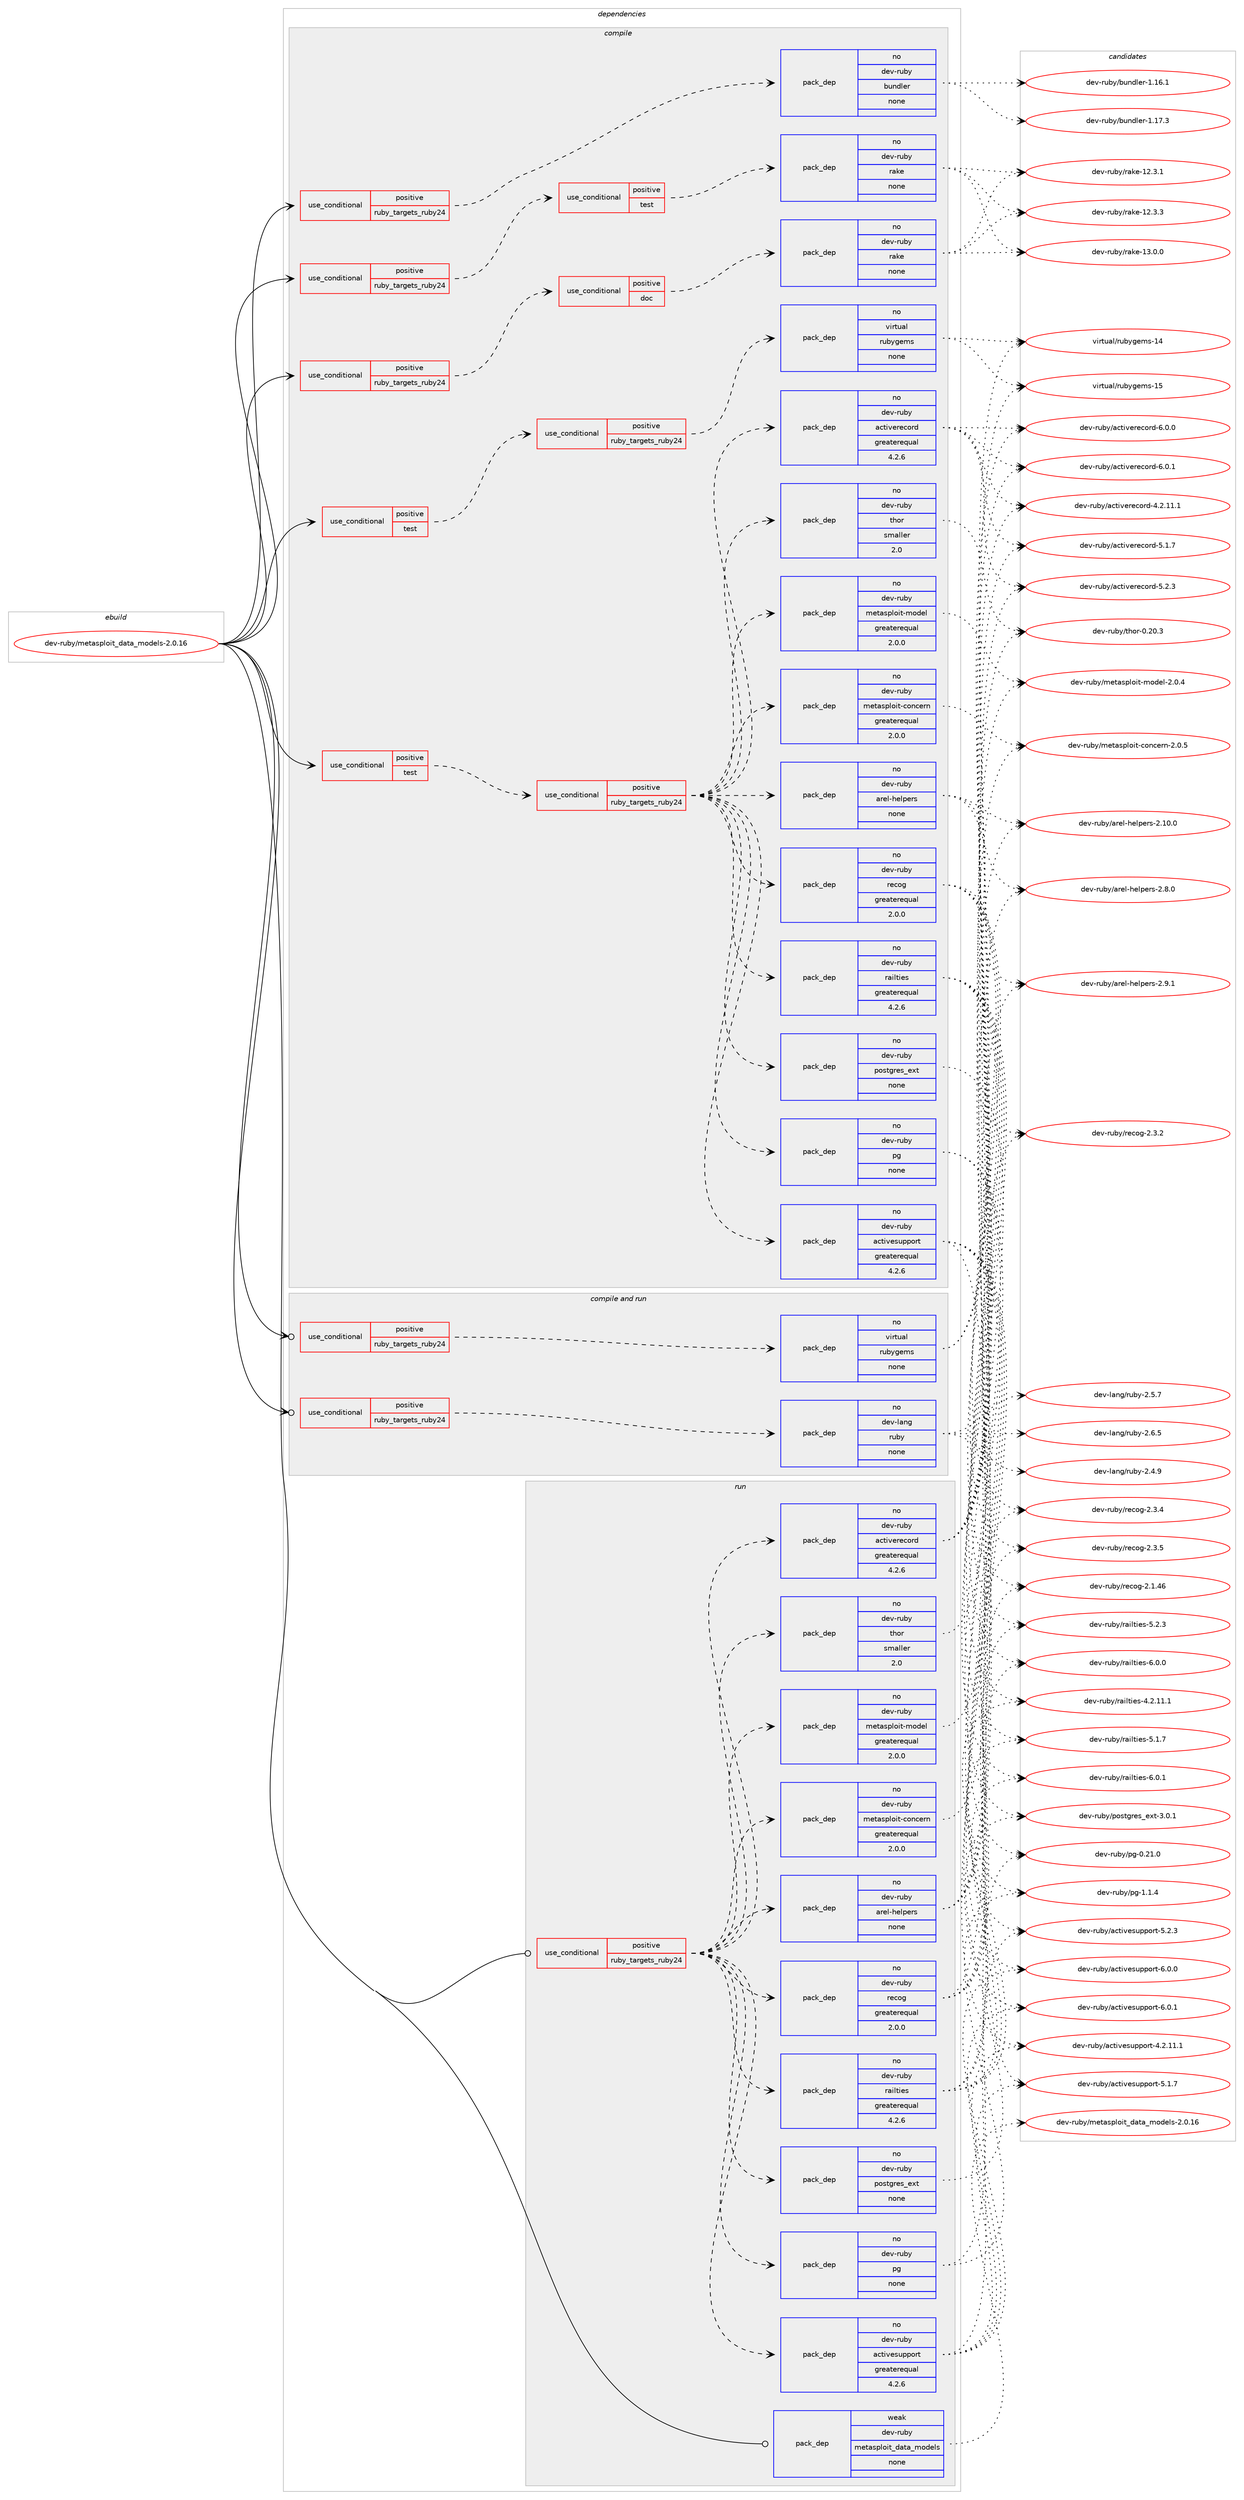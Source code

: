 digraph prolog {

# *************
# Graph options
# *************

newrank=true;
concentrate=true;
compound=true;
graph [rankdir=LR,fontname=Helvetica,fontsize=10,ranksep=1.5];#, ranksep=2.5, nodesep=0.2];
edge  [arrowhead=vee];
node  [fontname=Helvetica,fontsize=10];

# **********
# The ebuild
# **********

subgraph cluster_leftcol {
color=gray;
rank=same;
label=<<i>ebuild</i>>;
id [label="dev-ruby/metasploit_data_models-2.0.16", color=red, width=4, href="../dev-ruby/metasploit_data_models-2.0.16.svg"];
}

# ****************
# The dependencies
# ****************

subgraph cluster_midcol {
color=gray;
label=<<i>dependencies</i>>;
subgraph cluster_compile {
fillcolor="#eeeeee";
style=filled;
label=<<i>compile</i>>;
subgraph cond167473 {
dependency695108 [label=<<TABLE BORDER="0" CELLBORDER="1" CELLSPACING="0" CELLPADDING="4"><TR><TD ROWSPAN="3" CELLPADDING="10">use_conditional</TD></TR><TR><TD>positive</TD></TR><TR><TD>ruby_targets_ruby24</TD></TR></TABLE>>, shape=none, color=red];
subgraph cond167474 {
dependency695109 [label=<<TABLE BORDER="0" CELLBORDER="1" CELLSPACING="0" CELLPADDING="4"><TR><TD ROWSPAN="3" CELLPADDING="10">use_conditional</TD></TR><TR><TD>positive</TD></TR><TR><TD>doc</TD></TR></TABLE>>, shape=none, color=red];
subgraph pack515650 {
dependency695110 [label=<<TABLE BORDER="0" CELLBORDER="1" CELLSPACING="0" CELLPADDING="4" WIDTH="220"><TR><TD ROWSPAN="6" CELLPADDING="30">pack_dep</TD></TR><TR><TD WIDTH="110">no</TD></TR><TR><TD>dev-ruby</TD></TR><TR><TD>rake</TD></TR><TR><TD>none</TD></TR><TR><TD></TD></TR></TABLE>>, shape=none, color=blue];
}
dependency695109:e -> dependency695110:w [weight=20,style="dashed",arrowhead="vee"];
}
dependency695108:e -> dependency695109:w [weight=20,style="dashed",arrowhead="vee"];
}
id:e -> dependency695108:w [weight=20,style="solid",arrowhead="vee"];
subgraph cond167475 {
dependency695111 [label=<<TABLE BORDER="0" CELLBORDER="1" CELLSPACING="0" CELLPADDING="4"><TR><TD ROWSPAN="3" CELLPADDING="10">use_conditional</TD></TR><TR><TD>positive</TD></TR><TR><TD>ruby_targets_ruby24</TD></TR></TABLE>>, shape=none, color=red];
subgraph cond167476 {
dependency695112 [label=<<TABLE BORDER="0" CELLBORDER="1" CELLSPACING="0" CELLPADDING="4"><TR><TD ROWSPAN="3" CELLPADDING="10">use_conditional</TD></TR><TR><TD>positive</TD></TR><TR><TD>test</TD></TR></TABLE>>, shape=none, color=red];
subgraph pack515651 {
dependency695113 [label=<<TABLE BORDER="0" CELLBORDER="1" CELLSPACING="0" CELLPADDING="4" WIDTH="220"><TR><TD ROWSPAN="6" CELLPADDING="30">pack_dep</TD></TR><TR><TD WIDTH="110">no</TD></TR><TR><TD>dev-ruby</TD></TR><TR><TD>rake</TD></TR><TR><TD>none</TD></TR><TR><TD></TD></TR></TABLE>>, shape=none, color=blue];
}
dependency695112:e -> dependency695113:w [weight=20,style="dashed",arrowhead="vee"];
}
dependency695111:e -> dependency695112:w [weight=20,style="dashed",arrowhead="vee"];
}
id:e -> dependency695111:w [weight=20,style="solid",arrowhead="vee"];
subgraph cond167477 {
dependency695114 [label=<<TABLE BORDER="0" CELLBORDER="1" CELLSPACING="0" CELLPADDING="4"><TR><TD ROWSPAN="3" CELLPADDING="10">use_conditional</TD></TR><TR><TD>positive</TD></TR><TR><TD>ruby_targets_ruby24</TD></TR></TABLE>>, shape=none, color=red];
subgraph pack515652 {
dependency695115 [label=<<TABLE BORDER="0" CELLBORDER="1" CELLSPACING="0" CELLPADDING="4" WIDTH="220"><TR><TD ROWSPAN="6" CELLPADDING="30">pack_dep</TD></TR><TR><TD WIDTH="110">no</TD></TR><TR><TD>dev-ruby</TD></TR><TR><TD>bundler</TD></TR><TR><TD>none</TD></TR><TR><TD></TD></TR></TABLE>>, shape=none, color=blue];
}
dependency695114:e -> dependency695115:w [weight=20,style="dashed",arrowhead="vee"];
}
id:e -> dependency695114:w [weight=20,style="solid",arrowhead="vee"];
subgraph cond167478 {
dependency695116 [label=<<TABLE BORDER="0" CELLBORDER="1" CELLSPACING="0" CELLPADDING="4"><TR><TD ROWSPAN="3" CELLPADDING="10">use_conditional</TD></TR><TR><TD>positive</TD></TR><TR><TD>test</TD></TR></TABLE>>, shape=none, color=red];
subgraph cond167479 {
dependency695117 [label=<<TABLE BORDER="0" CELLBORDER="1" CELLSPACING="0" CELLPADDING="4"><TR><TD ROWSPAN="3" CELLPADDING="10">use_conditional</TD></TR><TR><TD>positive</TD></TR><TR><TD>ruby_targets_ruby24</TD></TR></TABLE>>, shape=none, color=red];
subgraph pack515653 {
dependency695118 [label=<<TABLE BORDER="0" CELLBORDER="1" CELLSPACING="0" CELLPADDING="4" WIDTH="220"><TR><TD ROWSPAN="6" CELLPADDING="30">pack_dep</TD></TR><TR><TD WIDTH="110">no</TD></TR><TR><TD>dev-ruby</TD></TR><TR><TD>activerecord</TD></TR><TR><TD>greaterequal</TD></TR><TR><TD>4.2.6</TD></TR></TABLE>>, shape=none, color=blue];
}
dependency695117:e -> dependency695118:w [weight=20,style="dashed",arrowhead="vee"];
subgraph pack515654 {
dependency695119 [label=<<TABLE BORDER="0" CELLBORDER="1" CELLSPACING="0" CELLPADDING="4" WIDTH="220"><TR><TD ROWSPAN="6" CELLPADDING="30">pack_dep</TD></TR><TR><TD WIDTH="110">no</TD></TR><TR><TD>dev-ruby</TD></TR><TR><TD>activesupport</TD></TR><TR><TD>greaterequal</TD></TR><TR><TD>4.2.6</TD></TR></TABLE>>, shape=none, color=blue];
}
dependency695117:e -> dependency695119:w [weight=20,style="dashed",arrowhead="vee"];
subgraph pack515655 {
dependency695120 [label=<<TABLE BORDER="0" CELLBORDER="1" CELLSPACING="0" CELLPADDING="4" WIDTH="220"><TR><TD ROWSPAN="6" CELLPADDING="30">pack_dep</TD></TR><TR><TD WIDTH="110">no</TD></TR><TR><TD>dev-ruby</TD></TR><TR><TD>pg</TD></TR><TR><TD>none</TD></TR><TR><TD></TD></TR></TABLE>>, shape=none, color=blue];
}
dependency695117:e -> dependency695120:w [weight=20,style="dashed",arrowhead="vee"];
subgraph pack515656 {
dependency695121 [label=<<TABLE BORDER="0" CELLBORDER="1" CELLSPACING="0" CELLPADDING="4" WIDTH="220"><TR><TD ROWSPAN="6" CELLPADDING="30">pack_dep</TD></TR><TR><TD WIDTH="110">no</TD></TR><TR><TD>dev-ruby</TD></TR><TR><TD>postgres_ext</TD></TR><TR><TD>none</TD></TR><TR><TD></TD></TR></TABLE>>, shape=none, color=blue];
}
dependency695117:e -> dependency695121:w [weight=20,style="dashed",arrowhead="vee"];
subgraph pack515657 {
dependency695122 [label=<<TABLE BORDER="0" CELLBORDER="1" CELLSPACING="0" CELLPADDING="4" WIDTH="220"><TR><TD ROWSPAN="6" CELLPADDING="30">pack_dep</TD></TR><TR><TD WIDTH="110">no</TD></TR><TR><TD>dev-ruby</TD></TR><TR><TD>railties</TD></TR><TR><TD>greaterequal</TD></TR><TR><TD>4.2.6</TD></TR></TABLE>>, shape=none, color=blue];
}
dependency695117:e -> dependency695122:w [weight=20,style="dashed",arrowhead="vee"];
subgraph pack515658 {
dependency695123 [label=<<TABLE BORDER="0" CELLBORDER="1" CELLSPACING="0" CELLPADDING="4" WIDTH="220"><TR><TD ROWSPAN="6" CELLPADDING="30">pack_dep</TD></TR><TR><TD WIDTH="110">no</TD></TR><TR><TD>dev-ruby</TD></TR><TR><TD>recog</TD></TR><TR><TD>greaterequal</TD></TR><TR><TD>2.0.0</TD></TR></TABLE>>, shape=none, color=blue];
}
dependency695117:e -> dependency695123:w [weight=20,style="dashed",arrowhead="vee"];
subgraph pack515659 {
dependency695124 [label=<<TABLE BORDER="0" CELLBORDER="1" CELLSPACING="0" CELLPADDING="4" WIDTH="220"><TR><TD ROWSPAN="6" CELLPADDING="30">pack_dep</TD></TR><TR><TD WIDTH="110">no</TD></TR><TR><TD>dev-ruby</TD></TR><TR><TD>arel-helpers</TD></TR><TR><TD>none</TD></TR><TR><TD></TD></TR></TABLE>>, shape=none, color=blue];
}
dependency695117:e -> dependency695124:w [weight=20,style="dashed",arrowhead="vee"];
subgraph pack515660 {
dependency695125 [label=<<TABLE BORDER="0" CELLBORDER="1" CELLSPACING="0" CELLPADDING="4" WIDTH="220"><TR><TD ROWSPAN="6" CELLPADDING="30">pack_dep</TD></TR><TR><TD WIDTH="110">no</TD></TR><TR><TD>dev-ruby</TD></TR><TR><TD>metasploit-concern</TD></TR><TR><TD>greaterequal</TD></TR><TR><TD>2.0.0</TD></TR></TABLE>>, shape=none, color=blue];
}
dependency695117:e -> dependency695125:w [weight=20,style="dashed",arrowhead="vee"];
subgraph pack515661 {
dependency695126 [label=<<TABLE BORDER="0" CELLBORDER="1" CELLSPACING="0" CELLPADDING="4" WIDTH="220"><TR><TD ROWSPAN="6" CELLPADDING="30">pack_dep</TD></TR><TR><TD WIDTH="110">no</TD></TR><TR><TD>dev-ruby</TD></TR><TR><TD>metasploit-model</TD></TR><TR><TD>greaterequal</TD></TR><TR><TD>2.0.0</TD></TR></TABLE>>, shape=none, color=blue];
}
dependency695117:e -> dependency695126:w [weight=20,style="dashed",arrowhead="vee"];
subgraph pack515662 {
dependency695127 [label=<<TABLE BORDER="0" CELLBORDER="1" CELLSPACING="0" CELLPADDING="4" WIDTH="220"><TR><TD ROWSPAN="6" CELLPADDING="30">pack_dep</TD></TR><TR><TD WIDTH="110">no</TD></TR><TR><TD>dev-ruby</TD></TR><TR><TD>thor</TD></TR><TR><TD>smaller</TD></TR><TR><TD>2.0</TD></TR></TABLE>>, shape=none, color=blue];
}
dependency695117:e -> dependency695127:w [weight=20,style="dashed",arrowhead="vee"];
}
dependency695116:e -> dependency695117:w [weight=20,style="dashed",arrowhead="vee"];
}
id:e -> dependency695116:w [weight=20,style="solid",arrowhead="vee"];
subgraph cond167480 {
dependency695128 [label=<<TABLE BORDER="0" CELLBORDER="1" CELLSPACING="0" CELLPADDING="4"><TR><TD ROWSPAN="3" CELLPADDING="10">use_conditional</TD></TR><TR><TD>positive</TD></TR><TR><TD>test</TD></TR></TABLE>>, shape=none, color=red];
subgraph cond167481 {
dependency695129 [label=<<TABLE BORDER="0" CELLBORDER="1" CELLSPACING="0" CELLPADDING="4"><TR><TD ROWSPAN="3" CELLPADDING="10">use_conditional</TD></TR><TR><TD>positive</TD></TR><TR><TD>ruby_targets_ruby24</TD></TR></TABLE>>, shape=none, color=red];
subgraph pack515663 {
dependency695130 [label=<<TABLE BORDER="0" CELLBORDER="1" CELLSPACING="0" CELLPADDING="4" WIDTH="220"><TR><TD ROWSPAN="6" CELLPADDING="30">pack_dep</TD></TR><TR><TD WIDTH="110">no</TD></TR><TR><TD>virtual</TD></TR><TR><TD>rubygems</TD></TR><TR><TD>none</TD></TR><TR><TD></TD></TR></TABLE>>, shape=none, color=blue];
}
dependency695129:e -> dependency695130:w [weight=20,style="dashed",arrowhead="vee"];
}
dependency695128:e -> dependency695129:w [weight=20,style="dashed",arrowhead="vee"];
}
id:e -> dependency695128:w [weight=20,style="solid",arrowhead="vee"];
}
subgraph cluster_compileandrun {
fillcolor="#eeeeee";
style=filled;
label=<<i>compile and run</i>>;
subgraph cond167482 {
dependency695131 [label=<<TABLE BORDER="0" CELLBORDER="1" CELLSPACING="0" CELLPADDING="4"><TR><TD ROWSPAN="3" CELLPADDING="10">use_conditional</TD></TR><TR><TD>positive</TD></TR><TR><TD>ruby_targets_ruby24</TD></TR></TABLE>>, shape=none, color=red];
subgraph pack515664 {
dependency695132 [label=<<TABLE BORDER="0" CELLBORDER="1" CELLSPACING="0" CELLPADDING="4" WIDTH="220"><TR><TD ROWSPAN="6" CELLPADDING="30">pack_dep</TD></TR><TR><TD WIDTH="110">no</TD></TR><TR><TD>dev-lang</TD></TR><TR><TD>ruby</TD></TR><TR><TD>none</TD></TR><TR><TD></TD></TR></TABLE>>, shape=none, color=blue];
}
dependency695131:e -> dependency695132:w [weight=20,style="dashed",arrowhead="vee"];
}
id:e -> dependency695131:w [weight=20,style="solid",arrowhead="odotvee"];
subgraph cond167483 {
dependency695133 [label=<<TABLE BORDER="0" CELLBORDER="1" CELLSPACING="0" CELLPADDING="4"><TR><TD ROWSPAN="3" CELLPADDING="10">use_conditional</TD></TR><TR><TD>positive</TD></TR><TR><TD>ruby_targets_ruby24</TD></TR></TABLE>>, shape=none, color=red];
subgraph pack515665 {
dependency695134 [label=<<TABLE BORDER="0" CELLBORDER="1" CELLSPACING="0" CELLPADDING="4" WIDTH="220"><TR><TD ROWSPAN="6" CELLPADDING="30">pack_dep</TD></TR><TR><TD WIDTH="110">no</TD></TR><TR><TD>virtual</TD></TR><TR><TD>rubygems</TD></TR><TR><TD>none</TD></TR><TR><TD></TD></TR></TABLE>>, shape=none, color=blue];
}
dependency695133:e -> dependency695134:w [weight=20,style="dashed",arrowhead="vee"];
}
id:e -> dependency695133:w [weight=20,style="solid",arrowhead="odotvee"];
}
subgraph cluster_run {
fillcolor="#eeeeee";
style=filled;
label=<<i>run</i>>;
subgraph cond167484 {
dependency695135 [label=<<TABLE BORDER="0" CELLBORDER="1" CELLSPACING="0" CELLPADDING="4"><TR><TD ROWSPAN="3" CELLPADDING="10">use_conditional</TD></TR><TR><TD>positive</TD></TR><TR><TD>ruby_targets_ruby24</TD></TR></TABLE>>, shape=none, color=red];
subgraph pack515666 {
dependency695136 [label=<<TABLE BORDER="0" CELLBORDER="1" CELLSPACING="0" CELLPADDING="4" WIDTH="220"><TR><TD ROWSPAN="6" CELLPADDING="30">pack_dep</TD></TR><TR><TD WIDTH="110">no</TD></TR><TR><TD>dev-ruby</TD></TR><TR><TD>activerecord</TD></TR><TR><TD>greaterequal</TD></TR><TR><TD>4.2.6</TD></TR></TABLE>>, shape=none, color=blue];
}
dependency695135:e -> dependency695136:w [weight=20,style="dashed",arrowhead="vee"];
subgraph pack515667 {
dependency695137 [label=<<TABLE BORDER="0" CELLBORDER="1" CELLSPACING="0" CELLPADDING="4" WIDTH="220"><TR><TD ROWSPAN="6" CELLPADDING="30">pack_dep</TD></TR><TR><TD WIDTH="110">no</TD></TR><TR><TD>dev-ruby</TD></TR><TR><TD>activesupport</TD></TR><TR><TD>greaterequal</TD></TR><TR><TD>4.2.6</TD></TR></TABLE>>, shape=none, color=blue];
}
dependency695135:e -> dependency695137:w [weight=20,style="dashed",arrowhead="vee"];
subgraph pack515668 {
dependency695138 [label=<<TABLE BORDER="0" CELLBORDER="1" CELLSPACING="0" CELLPADDING="4" WIDTH="220"><TR><TD ROWSPAN="6" CELLPADDING="30">pack_dep</TD></TR><TR><TD WIDTH="110">no</TD></TR><TR><TD>dev-ruby</TD></TR><TR><TD>pg</TD></TR><TR><TD>none</TD></TR><TR><TD></TD></TR></TABLE>>, shape=none, color=blue];
}
dependency695135:e -> dependency695138:w [weight=20,style="dashed",arrowhead="vee"];
subgraph pack515669 {
dependency695139 [label=<<TABLE BORDER="0" CELLBORDER="1" CELLSPACING="0" CELLPADDING="4" WIDTH="220"><TR><TD ROWSPAN="6" CELLPADDING="30">pack_dep</TD></TR><TR><TD WIDTH="110">no</TD></TR><TR><TD>dev-ruby</TD></TR><TR><TD>postgres_ext</TD></TR><TR><TD>none</TD></TR><TR><TD></TD></TR></TABLE>>, shape=none, color=blue];
}
dependency695135:e -> dependency695139:w [weight=20,style="dashed",arrowhead="vee"];
subgraph pack515670 {
dependency695140 [label=<<TABLE BORDER="0" CELLBORDER="1" CELLSPACING="0" CELLPADDING="4" WIDTH="220"><TR><TD ROWSPAN="6" CELLPADDING="30">pack_dep</TD></TR><TR><TD WIDTH="110">no</TD></TR><TR><TD>dev-ruby</TD></TR><TR><TD>railties</TD></TR><TR><TD>greaterequal</TD></TR><TR><TD>4.2.6</TD></TR></TABLE>>, shape=none, color=blue];
}
dependency695135:e -> dependency695140:w [weight=20,style="dashed",arrowhead="vee"];
subgraph pack515671 {
dependency695141 [label=<<TABLE BORDER="0" CELLBORDER="1" CELLSPACING="0" CELLPADDING="4" WIDTH="220"><TR><TD ROWSPAN="6" CELLPADDING="30">pack_dep</TD></TR><TR><TD WIDTH="110">no</TD></TR><TR><TD>dev-ruby</TD></TR><TR><TD>recog</TD></TR><TR><TD>greaterequal</TD></TR><TR><TD>2.0.0</TD></TR></TABLE>>, shape=none, color=blue];
}
dependency695135:e -> dependency695141:w [weight=20,style="dashed",arrowhead="vee"];
subgraph pack515672 {
dependency695142 [label=<<TABLE BORDER="0" CELLBORDER="1" CELLSPACING="0" CELLPADDING="4" WIDTH="220"><TR><TD ROWSPAN="6" CELLPADDING="30">pack_dep</TD></TR><TR><TD WIDTH="110">no</TD></TR><TR><TD>dev-ruby</TD></TR><TR><TD>arel-helpers</TD></TR><TR><TD>none</TD></TR><TR><TD></TD></TR></TABLE>>, shape=none, color=blue];
}
dependency695135:e -> dependency695142:w [weight=20,style="dashed",arrowhead="vee"];
subgraph pack515673 {
dependency695143 [label=<<TABLE BORDER="0" CELLBORDER="1" CELLSPACING="0" CELLPADDING="4" WIDTH="220"><TR><TD ROWSPAN="6" CELLPADDING="30">pack_dep</TD></TR><TR><TD WIDTH="110">no</TD></TR><TR><TD>dev-ruby</TD></TR><TR><TD>metasploit-concern</TD></TR><TR><TD>greaterequal</TD></TR><TR><TD>2.0.0</TD></TR></TABLE>>, shape=none, color=blue];
}
dependency695135:e -> dependency695143:w [weight=20,style="dashed",arrowhead="vee"];
subgraph pack515674 {
dependency695144 [label=<<TABLE BORDER="0" CELLBORDER="1" CELLSPACING="0" CELLPADDING="4" WIDTH="220"><TR><TD ROWSPAN="6" CELLPADDING="30">pack_dep</TD></TR><TR><TD WIDTH="110">no</TD></TR><TR><TD>dev-ruby</TD></TR><TR><TD>metasploit-model</TD></TR><TR><TD>greaterequal</TD></TR><TR><TD>2.0.0</TD></TR></TABLE>>, shape=none, color=blue];
}
dependency695135:e -> dependency695144:w [weight=20,style="dashed",arrowhead="vee"];
subgraph pack515675 {
dependency695145 [label=<<TABLE BORDER="0" CELLBORDER="1" CELLSPACING="0" CELLPADDING="4" WIDTH="220"><TR><TD ROWSPAN="6" CELLPADDING="30">pack_dep</TD></TR><TR><TD WIDTH="110">no</TD></TR><TR><TD>dev-ruby</TD></TR><TR><TD>thor</TD></TR><TR><TD>smaller</TD></TR><TR><TD>2.0</TD></TR></TABLE>>, shape=none, color=blue];
}
dependency695135:e -> dependency695145:w [weight=20,style="dashed",arrowhead="vee"];
}
id:e -> dependency695135:w [weight=20,style="solid",arrowhead="odot"];
subgraph pack515676 {
dependency695146 [label=<<TABLE BORDER="0" CELLBORDER="1" CELLSPACING="0" CELLPADDING="4" WIDTH="220"><TR><TD ROWSPAN="6" CELLPADDING="30">pack_dep</TD></TR><TR><TD WIDTH="110">weak</TD></TR><TR><TD>dev-ruby</TD></TR><TR><TD>metasploit_data_models</TD></TR><TR><TD>none</TD></TR><TR><TD></TD></TR></TABLE>>, shape=none, color=blue];
}
id:e -> dependency695146:w [weight=20,style="solid",arrowhead="odot"];
}
}

# **************
# The candidates
# **************

subgraph cluster_choices {
rank=same;
color=gray;
label=<<i>candidates</i>>;

subgraph choice515650 {
color=black;
nodesep=1;
choice1001011184511411798121471149710710145495046514649 [label="dev-ruby/rake-12.3.1", color=red, width=4,href="../dev-ruby/rake-12.3.1.svg"];
choice1001011184511411798121471149710710145495046514651 [label="dev-ruby/rake-12.3.3", color=red, width=4,href="../dev-ruby/rake-12.3.3.svg"];
choice1001011184511411798121471149710710145495146484648 [label="dev-ruby/rake-13.0.0", color=red, width=4,href="../dev-ruby/rake-13.0.0.svg"];
dependency695110:e -> choice1001011184511411798121471149710710145495046514649:w [style=dotted,weight="100"];
dependency695110:e -> choice1001011184511411798121471149710710145495046514651:w [style=dotted,weight="100"];
dependency695110:e -> choice1001011184511411798121471149710710145495146484648:w [style=dotted,weight="100"];
}
subgraph choice515651 {
color=black;
nodesep=1;
choice1001011184511411798121471149710710145495046514649 [label="dev-ruby/rake-12.3.1", color=red, width=4,href="../dev-ruby/rake-12.3.1.svg"];
choice1001011184511411798121471149710710145495046514651 [label="dev-ruby/rake-12.3.3", color=red, width=4,href="../dev-ruby/rake-12.3.3.svg"];
choice1001011184511411798121471149710710145495146484648 [label="dev-ruby/rake-13.0.0", color=red, width=4,href="../dev-ruby/rake-13.0.0.svg"];
dependency695113:e -> choice1001011184511411798121471149710710145495046514649:w [style=dotted,weight="100"];
dependency695113:e -> choice1001011184511411798121471149710710145495046514651:w [style=dotted,weight="100"];
dependency695113:e -> choice1001011184511411798121471149710710145495146484648:w [style=dotted,weight="100"];
}
subgraph choice515652 {
color=black;
nodesep=1;
choice1001011184511411798121479811711010010810111445494649544649 [label="dev-ruby/bundler-1.16.1", color=red, width=4,href="../dev-ruby/bundler-1.16.1.svg"];
choice1001011184511411798121479811711010010810111445494649554651 [label="dev-ruby/bundler-1.17.3", color=red, width=4,href="../dev-ruby/bundler-1.17.3.svg"];
dependency695115:e -> choice1001011184511411798121479811711010010810111445494649544649:w [style=dotted,weight="100"];
dependency695115:e -> choice1001011184511411798121479811711010010810111445494649554651:w [style=dotted,weight="100"];
}
subgraph choice515653 {
color=black;
nodesep=1;
choice100101118451141179812147979911610511810111410199111114100455246504649494649 [label="dev-ruby/activerecord-4.2.11.1", color=red, width=4,href="../dev-ruby/activerecord-4.2.11.1.svg"];
choice100101118451141179812147979911610511810111410199111114100455346494655 [label="dev-ruby/activerecord-5.1.7", color=red, width=4,href="../dev-ruby/activerecord-5.1.7.svg"];
choice100101118451141179812147979911610511810111410199111114100455346504651 [label="dev-ruby/activerecord-5.2.3", color=red, width=4,href="../dev-ruby/activerecord-5.2.3.svg"];
choice100101118451141179812147979911610511810111410199111114100455446484648 [label="dev-ruby/activerecord-6.0.0", color=red, width=4,href="../dev-ruby/activerecord-6.0.0.svg"];
choice100101118451141179812147979911610511810111410199111114100455446484649 [label="dev-ruby/activerecord-6.0.1", color=red, width=4,href="../dev-ruby/activerecord-6.0.1.svg"];
dependency695118:e -> choice100101118451141179812147979911610511810111410199111114100455246504649494649:w [style=dotted,weight="100"];
dependency695118:e -> choice100101118451141179812147979911610511810111410199111114100455346494655:w [style=dotted,weight="100"];
dependency695118:e -> choice100101118451141179812147979911610511810111410199111114100455346504651:w [style=dotted,weight="100"];
dependency695118:e -> choice100101118451141179812147979911610511810111410199111114100455446484648:w [style=dotted,weight="100"];
dependency695118:e -> choice100101118451141179812147979911610511810111410199111114100455446484649:w [style=dotted,weight="100"];
}
subgraph choice515654 {
color=black;
nodesep=1;
choice1001011184511411798121479799116105118101115117112112111114116455246504649494649 [label="dev-ruby/activesupport-4.2.11.1", color=red, width=4,href="../dev-ruby/activesupport-4.2.11.1.svg"];
choice1001011184511411798121479799116105118101115117112112111114116455346494655 [label="dev-ruby/activesupport-5.1.7", color=red, width=4,href="../dev-ruby/activesupport-5.1.7.svg"];
choice1001011184511411798121479799116105118101115117112112111114116455346504651 [label="dev-ruby/activesupport-5.2.3", color=red, width=4,href="../dev-ruby/activesupport-5.2.3.svg"];
choice1001011184511411798121479799116105118101115117112112111114116455446484648 [label="dev-ruby/activesupport-6.0.0", color=red, width=4,href="../dev-ruby/activesupport-6.0.0.svg"];
choice1001011184511411798121479799116105118101115117112112111114116455446484649 [label="dev-ruby/activesupport-6.0.1", color=red, width=4,href="../dev-ruby/activesupport-6.0.1.svg"];
dependency695119:e -> choice1001011184511411798121479799116105118101115117112112111114116455246504649494649:w [style=dotted,weight="100"];
dependency695119:e -> choice1001011184511411798121479799116105118101115117112112111114116455346494655:w [style=dotted,weight="100"];
dependency695119:e -> choice1001011184511411798121479799116105118101115117112112111114116455346504651:w [style=dotted,weight="100"];
dependency695119:e -> choice1001011184511411798121479799116105118101115117112112111114116455446484648:w [style=dotted,weight="100"];
dependency695119:e -> choice1001011184511411798121479799116105118101115117112112111114116455446484649:w [style=dotted,weight="100"];
}
subgraph choice515655 {
color=black;
nodesep=1;
choice10010111845114117981214711210345484650494648 [label="dev-ruby/pg-0.21.0", color=red, width=4,href="../dev-ruby/pg-0.21.0.svg"];
choice100101118451141179812147112103454946494652 [label="dev-ruby/pg-1.1.4", color=red, width=4,href="../dev-ruby/pg-1.1.4.svg"];
dependency695120:e -> choice10010111845114117981214711210345484650494648:w [style=dotted,weight="100"];
dependency695120:e -> choice100101118451141179812147112103454946494652:w [style=dotted,weight="100"];
}
subgraph choice515656 {
color=black;
nodesep=1;
choice10010111845114117981214711211111511610311410111595101120116455146484649 [label="dev-ruby/postgres_ext-3.0.1", color=red, width=4,href="../dev-ruby/postgres_ext-3.0.1.svg"];
dependency695121:e -> choice10010111845114117981214711211111511610311410111595101120116455146484649:w [style=dotted,weight="100"];
}
subgraph choice515657 {
color=black;
nodesep=1;
choice10010111845114117981214711497105108116105101115455246504649494649 [label="dev-ruby/railties-4.2.11.1", color=red, width=4,href="../dev-ruby/railties-4.2.11.1.svg"];
choice10010111845114117981214711497105108116105101115455346494655 [label="dev-ruby/railties-5.1.7", color=red, width=4,href="../dev-ruby/railties-5.1.7.svg"];
choice10010111845114117981214711497105108116105101115455346504651 [label="dev-ruby/railties-5.2.3", color=red, width=4,href="../dev-ruby/railties-5.2.3.svg"];
choice10010111845114117981214711497105108116105101115455446484648 [label="dev-ruby/railties-6.0.0", color=red, width=4,href="../dev-ruby/railties-6.0.0.svg"];
choice10010111845114117981214711497105108116105101115455446484649 [label="dev-ruby/railties-6.0.1", color=red, width=4,href="../dev-ruby/railties-6.0.1.svg"];
dependency695122:e -> choice10010111845114117981214711497105108116105101115455246504649494649:w [style=dotted,weight="100"];
dependency695122:e -> choice10010111845114117981214711497105108116105101115455346494655:w [style=dotted,weight="100"];
dependency695122:e -> choice10010111845114117981214711497105108116105101115455346504651:w [style=dotted,weight="100"];
dependency695122:e -> choice10010111845114117981214711497105108116105101115455446484648:w [style=dotted,weight="100"];
dependency695122:e -> choice10010111845114117981214711497105108116105101115455446484649:w [style=dotted,weight="100"];
}
subgraph choice515658 {
color=black;
nodesep=1;
choice1001011184511411798121471141019911110345504649465254 [label="dev-ruby/recog-2.1.46", color=red, width=4,href="../dev-ruby/recog-2.1.46.svg"];
choice10010111845114117981214711410199111103455046514650 [label="dev-ruby/recog-2.3.2", color=red, width=4,href="../dev-ruby/recog-2.3.2.svg"];
choice10010111845114117981214711410199111103455046514652 [label="dev-ruby/recog-2.3.4", color=red, width=4,href="../dev-ruby/recog-2.3.4.svg"];
choice10010111845114117981214711410199111103455046514653 [label="dev-ruby/recog-2.3.5", color=red, width=4,href="../dev-ruby/recog-2.3.5.svg"];
dependency695123:e -> choice1001011184511411798121471141019911110345504649465254:w [style=dotted,weight="100"];
dependency695123:e -> choice10010111845114117981214711410199111103455046514650:w [style=dotted,weight="100"];
dependency695123:e -> choice10010111845114117981214711410199111103455046514652:w [style=dotted,weight="100"];
dependency695123:e -> choice10010111845114117981214711410199111103455046514653:w [style=dotted,weight="100"];
}
subgraph choice515659 {
color=black;
nodesep=1;
choice100101118451141179812147971141011084510410110811210111411545504649484648 [label="dev-ruby/arel-helpers-2.10.0", color=red, width=4,href="../dev-ruby/arel-helpers-2.10.0.svg"];
choice1001011184511411798121479711410110845104101108112101114115455046564648 [label="dev-ruby/arel-helpers-2.8.0", color=red, width=4,href="../dev-ruby/arel-helpers-2.8.0.svg"];
choice1001011184511411798121479711410110845104101108112101114115455046574649 [label="dev-ruby/arel-helpers-2.9.1", color=red, width=4,href="../dev-ruby/arel-helpers-2.9.1.svg"];
dependency695124:e -> choice100101118451141179812147971141011084510410110811210111411545504649484648:w [style=dotted,weight="100"];
dependency695124:e -> choice1001011184511411798121479711410110845104101108112101114115455046564648:w [style=dotted,weight="100"];
dependency695124:e -> choice1001011184511411798121479711410110845104101108112101114115455046574649:w [style=dotted,weight="100"];
}
subgraph choice515660 {
color=black;
nodesep=1;
choice10010111845114117981214710910111697115112108111105116459911111099101114110455046484653 [label="dev-ruby/metasploit-concern-2.0.5", color=red, width=4,href="../dev-ruby/metasploit-concern-2.0.5.svg"];
dependency695125:e -> choice10010111845114117981214710910111697115112108111105116459911111099101114110455046484653:w [style=dotted,weight="100"];
}
subgraph choice515661 {
color=black;
nodesep=1;
choice1001011184511411798121471091011169711511210811110511645109111100101108455046484652 [label="dev-ruby/metasploit-model-2.0.4", color=red, width=4,href="../dev-ruby/metasploit-model-2.0.4.svg"];
dependency695126:e -> choice1001011184511411798121471091011169711511210811110511645109111100101108455046484652:w [style=dotted,weight="100"];
}
subgraph choice515662 {
color=black;
nodesep=1;
choice10010111845114117981214711610411111445484650484651 [label="dev-ruby/thor-0.20.3", color=red, width=4,href="../dev-ruby/thor-0.20.3.svg"];
dependency695127:e -> choice10010111845114117981214711610411111445484650484651:w [style=dotted,weight="100"];
}
subgraph choice515663 {
color=black;
nodesep=1;
choice118105114116117971084711411798121103101109115454952 [label="virtual/rubygems-14", color=red, width=4,href="../virtual/rubygems-14.svg"];
choice118105114116117971084711411798121103101109115454953 [label="virtual/rubygems-15", color=red, width=4,href="../virtual/rubygems-15.svg"];
dependency695130:e -> choice118105114116117971084711411798121103101109115454952:w [style=dotted,weight="100"];
dependency695130:e -> choice118105114116117971084711411798121103101109115454953:w [style=dotted,weight="100"];
}
subgraph choice515664 {
color=black;
nodesep=1;
choice10010111845108971101034711411798121455046524657 [label="dev-lang/ruby-2.4.9", color=red, width=4,href="../dev-lang/ruby-2.4.9.svg"];
choice10010111845108971101034711411798121455046534655 [label="dev-lang/ruby-2.5.7", color=red, width=4,href="../dev-lang/ruby-2.5.7.svg"];
choice10010111845108971101034711411798121455046544653 [label="dev-lang/ruby-2.6.5", color=red, width=4,href="../dev-lang/ruby-2.6.5.svg"];
dependency695132:e -> choice10010111845108971101034711411798121455046524657:w [style=dotted,weight="100"];
dependency695132:e -> choice10010111845108971101034711411798121455046534655:w [style=dotted,weight="100"];
dependency695132:e -> choice10010111845108971101034711411798121455046544653:w [style=dotted,weight="100"];
}
subgraph choice515665 {
color=black;
nodesep=1;
choice118105114116117971084711411798121103101109115454952 [label="virtual/rubygems-14", color=red, width=4,href="../virtual/rubygems-14.svg"];
choice118105114116117971084711411798121103101109115454953 [label="virtual/rubygems-15", color=red, width=4,href="../virtual/rubygems-15.svg"];
dependency695134:e -> choice118105114116117971084711411798121103101109115454952:w [style=dotted,weight="100"];
dependency695134:e -> choice118105114116117971084711411798121103101109115454953:w [style=dotted,weight="100"];
}
subgraph choice515666 {
color=black;
nodesep=1;
choice100101118451141179812147979911610511810111410199111114100455246504649494649 [label="dev-ruby/activerecord-4.2.11.1", color=red, width=4,href="../dev-ruby/activerecord-4.2.11.1.svg"];
choice100101118451141179812147979911610511810111410199111114100455346494655 [label="dev-ruby/activerecord-5.1.7", color=red, width=4,href="../dev-ruby/activerecord-5.1.7.svg"];
choice100101118451141179812147979911610511810111410199111114100455346504651 [label="dev-ruby/activerecord-5.2.3", color=red, width=4,href="../dev-ruby/activerecord-5.2.3.svg"];
choice100101118451141179812147979911610511810111410199111114100455446484648 [label="dev-ruby/activerecord-6.0.0", color=red, width=4,href="../dev-ruby/activerecord-6.0.0.svg"];
choice100101118451141179812147979911610511810111410199111114100455446484649 [label="dev-ruby/activerecord-6.0.1", color=red, width=4,href="../dev-ruby/activerecord-6.0.1.svg"];
dependency695136:e -> choice100101118451141179812147979911610511810111410199111114100455246504649494649:w [style=dotted,weight="100"];
dependency695136:e -> choice100101118451141179812147979911610511810111410199111114100455346494655:w [style=dotted,weight="100"];
dependency695136:e -> choice100101118451141179812147979911610511810111410199111114100455346504651:w [style=dotted,weight="100"];
dependency695136:e -> choice100101118451141179812147979911610511810111410199111114100455446484648:w [style=dotted,weight="100"];
dependency695136:e -> choice100101118451141179812147979911610511810111410199111114100455446484649:w [style=dotted,weight="100"];
}
subgraph choice515667 {
color=black;
nodesep=1;
choice1001011184511411798121479799116105118101115117112112111114116455246504649494649 [label="dev-ruby/activesupport-4.2.11.1", color=red, width=4,href="../dev-ruby/activesupport-4.2.11.1.svg"];
choice1001011184511411798121479799116105118101115117112112111114116455346494655 [label="dev-ruby/activesupport-5.1.7", color=red, width=4,href="../dev-ruby/activesupport-5.1.7.svg"];
choice1001011184511411798121479799116105118101115117112112111114116455346504651 [label="dev-ruby/activesupport-5.2.3", color=red, width=4,href="../dev-ruby/activesupport-5.2.3.svg"];
choice1001011184511411798121479799116105118101115117112112111114116455446484648 [label="dev-ruby/activesupport-6.0.0", color=red, width=4,href="../dev-ruby/activesupport-6.0.0.svg"];
choice1001011184511411798121479799116105118101115117112112111114116455446484649 [label="dev-ruby/activesupport-6.0.1", color=red, width=4,href="../dev-ruby/activesupport-6.0.1.svg"];
dependency695137:e -> choice1001011184511411798121479799116105118101115117112112111114116455246504649494649:w [style=dotted,weight="100"];
dependency695137:e -> choice1001011184511411798121479799116105118101115117112112111114116455346494655:w [style=dotted,weight="100"];
dependency695137:e -> choice1001011184511411798121479799116105118101115117112112111114116455346504651:w [style=dotted,weight="100"];
dependency695137:e -> choice1001011184511411798121479799116105118101115117112112111114116455446484648:w [style=dotted,weight="100"];
dependency695137:e -> choice1001011184511411798121479799116105118101115117112112111114116455446484649:w [style=dotted,weight="100"];
}
subgraph choice515668 {
color=black;
nodesep=1;
choice10010111845114117981214711210345484650494648 [label="dev-ruby/pg-0.21.0", color=red, width=4,href="../dev-ruby/pg-0.21.0.svg"];
choice100101118451141179812147112103454946494652 [label="dev-ruby/pg-1.1.4", color=red, width=4,href="../dev-ruby/pg-1.1.4.svg"];
dependency695138:e -> choice10010111845114117981214711210345484650494648:w [style=dotted,weight="100"];
dependency695138:e -> choice100101118451141179812147112103454946494652:w [style=dotted,weight="100"];
}
subgraph choice515669 {
color=black;
nodesep=1;
choice10010111845114117981214711211111511610311410111595101120116455146484649 [label="dev-ruby/postgres_ext-3.0.1", color=red, width=4,href="../dev-ruby/postgres_ext-3.0.1.svg"];
dependency695139:e -> choice10010111845114117981214711211111511610311410111595101120116455146484649:w [style=dotted,weight="100"];
}
subgraph choice515670 {
color=black;
nodesep=1;
choice10010111845114117981214711497105108116105101115455246504649494649 [label="dev-ruby/railties-4.2.11.1", color=red, width=4,href="../dev-ruby/railties-4.2.11.1.svg"];
choice10010111845114117981214711497105108116105101115455346494655 [label="dev-ruby/railties-5.1.7", color=red, width=4,href="../dev-ruby/railties-5.1.7.svg"];
choice10010111845114117981214711497105108116105101115455346504651 [label="dev-ruby/railties-5.2.3", color=red, width=4,href="../dev-ruby/railties-5.2.3.svg"];
choice10010111845114117981214711497105108116105101115455446484648 [label="dev-ruby/railties-6.0.0", color=red, width=4,href="../dev-ruby/railties-6.0.0.svg"];
choice10010111845114117981214711497105108116105101115455446484649 [label="dev-ruby/railties-6.0.1", color=red, width=4,href="../dev-ruby/railties-6.0.1.svg"];
dependency695140:e -> choice10010111845114117981214711497105108116105101115455246504649494649:w [style=dotted,weight="100"];
dependency695140:e -> choice10010111845114117981214711497105108116105101115455346494655:w [style=dotted,weight="100"];
dependency695140:e -> choice10010111845114117981214711497105108116105101115455346504651:w [style=dotted,weight="100"];
dependency695140:e -> choice10010111845114117981214711497105108116105101115455446484648:w [style=dotted,weight="100"];
dependency695140:e -> choice10010111845114117981214711497105108116105101115455446484649:w [style=dotted,weight="100"];
}
subgraph choice515671 {
color=black;
nodesep=1;
choice1001011184511411798121471141019911110345504649465254 [label="dev-ruby/recog-2.1.46", color=red, width=4,href="../dev-ruby/recog-2.1.46.svg"];
choice10010111845114117981214711410199111103455046514650 [label="dev-ruby/recog-2.3.2", color=red, width=4,href="../dev-ruby/recog-2.3.2.svg"];
choice10010111845114117981214711410199111103455046514652 [label="dev-ruby/recog-2.3.4", color=red, width=4,href="../dev-ruby/recog-2.3.4.svg"];
choice10010111845114117981214711410199111103455046514653 [label="dev-ruby/recog-2.3.5", color=red, width=4,href="../dev-ruby/recog-2.3.5.svg"];
dependency695141:e -> choice1001011184511411798121471141019911110345504649465254:w [style=dotted,weight="100"];
dependency695141:e -> choice10010111845114117981214711410199111103455046514650:w [style=dotted,weight="100"];
dependency695141:e -> choice10010111845114117981214711410199111103455046514652:w [style=dotted,weight="100"];
dependency695141:e -> choice10010111845114117981214711410199111103455046514653:w [style=dotted,weight="100"];
}
subgraph choice515672 {
color=black;
nodesep=1;
choice100101118451141179812147971141011084510410110811210111411545504649484648 [label="dev-ruby/arel-helpers-2.10.0", color=red, width=4,href="../dev-ruby/arel-helpers-2.10.0.svg"];
choice1001011184511411798121479711410110845104101108112101114115455046564648 [label="dev-ruby/arel-helpers-2.8.0", color=red, width=4,href="../dev-ruby/arel-helpers-2.8.0.svg"];
choice1001011184511411798121479711410110845104101108112101114115455046574649 [label="dev-ruby/arel-helpers-2.9.1", color=red, width=4,href="../dev-ruby/arel-helpers-2.9.1.svg"];
dependency695142:e -> choice100101118451141179812147971141011084510410110811210111411545504649484648:w [style=dotted,weight="100"];
dependency695142:e -> choice1001011184511411798121479711410110845104101108112101114115455046564648:w [style=dotted,weight="100"];
dependency695142:e -> choice1001011184511411798121479711410110845104101108112101114115455046574649:w [style=dotted,weight="100"];
}
subgraph choice515673 {
color=black;
nodesep=1;
choice10010111845114117981214710910111697115112108111105116459911111099101114110455046484653 [label="dev-ruby/metasploit-concern-2.0.5", color=red, width=4,href="../dev-ruby/metasploit-concern-2.0.5.svg"];
dependency695143:e -> choice10010111845114117981214710910111697115112108111105116459911111099101114110455046484653:w [style=dotted,weight="100"];
}
subgraph choice515674 {
color=black;
nodesep=1;
choice1001011184511411798121471091011169711511210811110511645109111100101108455046484652 [label="dev-ruby/metasploit-model-2.0.4", color=red, width=4,href="../dev-ruby/metasploit-model-2.0.4.svg"];
dependency695144:e -> choice1001011184511411798121471091011169711511210811110511645109111100101108455046484652:w [style=dotted,weight="100"];
}
subgraph choice515675 {
color=black;
nodesep=1;
choice10010111845114117981214711610411111445484650484651 [label="dev-ruby/thor-0.20.3", color=red, width=4,href="../dev-ruby/thor-0.20.3.svg"];
dependency695145:e -> choice10010111845114117981214711610411111445484650484651:w [style=dotted,weight="100"];
}
subgraph choice515676 {
color=black;
nodesep=1;
choice100101118451141179812147109101116971151121081111051169510097116979510911110010110811545504648464954 [label="dev-ruby/metasploit_data_models-2.0.16", color=red, width=4,href="../dev-ruby/metasploit_data_models-2.0.16.svg"];
dependency695146:e -> choice100101118451141179812147109101116971151121081111051169510097116979510911110010110811545504648464954:w [style=dotted,weight="100"];
}
}

}
